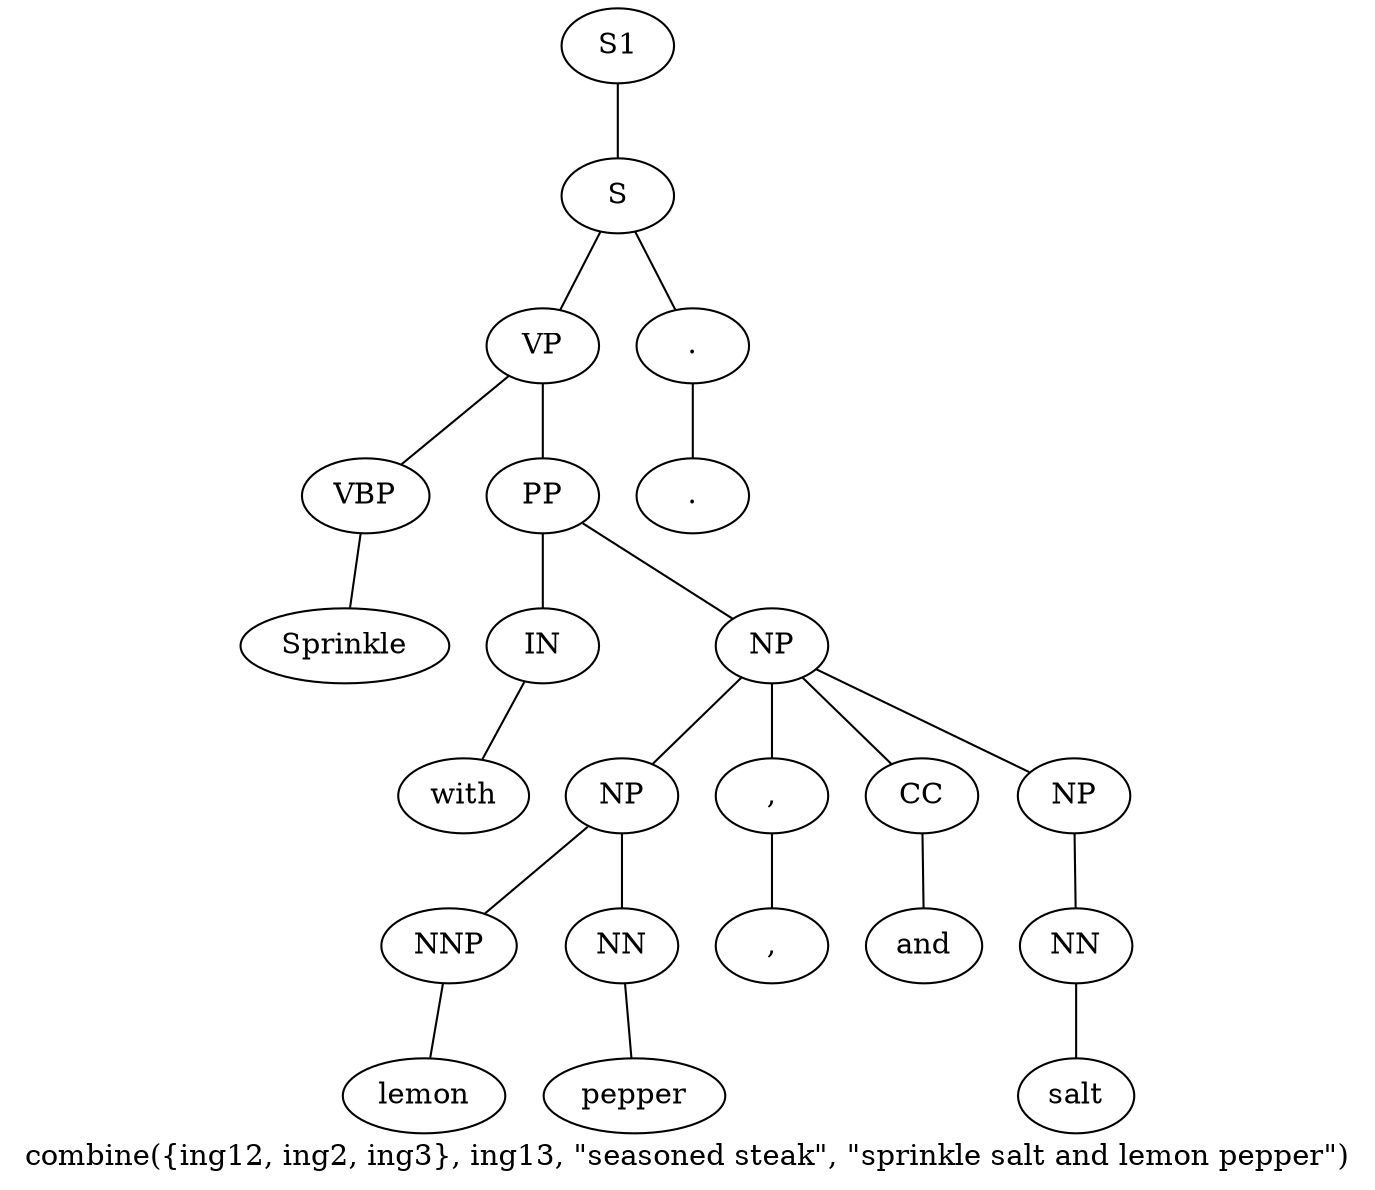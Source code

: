graph SyntaxGraph {
	label = "combine({ing12, ing2, ing3}, ing13, \"seasoned steak\", \"sprinkle salt and lemon pepper\")";
	Node0 [label="S1"];
	Node1 [label="S"];
	Node2 [label="VP"];
	Node3 [label="VBP"];
	Node4 [label="Sprinkle"];
	Node5 [label="PP"];
	Node6 [label="IN"];
	Node7 [label="with"];
	Node8 [label="NP"];
	Node9 [label="NP"];
	Node10 [label="NNP"];
	Node11 [label="lemon"];
	Node12 [label="NN"];
	Node13 [label="pepper"];
	Node14 [label=","];
	Node15 [label=","];
	Node16 [label="CC"];
	Node17 [label="and"];
	Node18 [label="NP"];
	Node19 [label="NN"];
	Node20 [label="salt"];
	Node21 [label="."];
	Node22 [label="."];

	Node0 -- Node1;
	Node1 -- Node2;
	Node1 -- Node21;
	Node2 -- Node3;
	Node2 -- Node5;
	Node3 -- Node4;
	Node5 -- Node6;
	Node5 -- Node8;
	Node6 -- Node7;
	Node8 -- Node9;
	Node8 -- Node14;
	Node8 -- Node16;
	Node8 -- Node18;
	Node9 -- Node10;
	Node9 -- Node12;
	Node10 -- Node11;
	Node12 -- Node13;
	Node14 -- Node15;
	Node16 -- Node17;
	Node18 -- Node19;
	Node19 -- Node20;
	Node21 -- Node22;
}